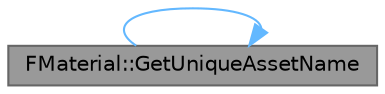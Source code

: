 digraph "FMaterial::GetUniqueAssetName"
{
 // INTERACTIVE_SVG=YES
 // LATEX_PDF_SIZE
  bgcolor="transparent";
  edge [fontname=Helvetica,fontsize=10,labelfontname=Helvetica,labelfontsize=10];
  node [fontname=Helvetica,fontsize=10,shape=box,height=0.2,width=0.4];
  rankdir="RL";
  Node1 [id="Node000001",label="FMaterial::GetUniqueAssetName",height=0.2,width=0.4,color="gray40", fillcolor="grey60", style="filled", fontcolor="black",tooltip="Similar to GetFriendlyName, but appends a hash of shader map ID portion of the DDC key (excluding sou..."];
  Node1 -> Node1 [id="edge1_Node000001_Node000001",dir="back",color="steelblue1",style="solid",tooltip=" "];
}
